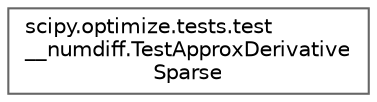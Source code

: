 digraph "Graphical Class Hierarchy"
{
 // LATEX_PDF_SIZE
  bgcolor="transparent";
  edge [fontname=Helvetica,fontsize=10,labelfontname=Helvetica,labelfontsize=10];
  node [fontname=Helvetica,fontsize=10,shape=box,height=0.2,width=0.4];
  rankdir="LR";
  Node0 [id="Node000000",label="scipy.optimize.tests.test\l__numdiff.TestApproxDerivative\lSparse",height=0.2,width=0.4,color="grey40", fillcolor="white", style="filled",URL="$d9/d8e/classscipy_1_1optimize_1_1tests_1_1test____numdiff_1_1TestApproxDerivativeSparse.html",tooltip=" "];
}
